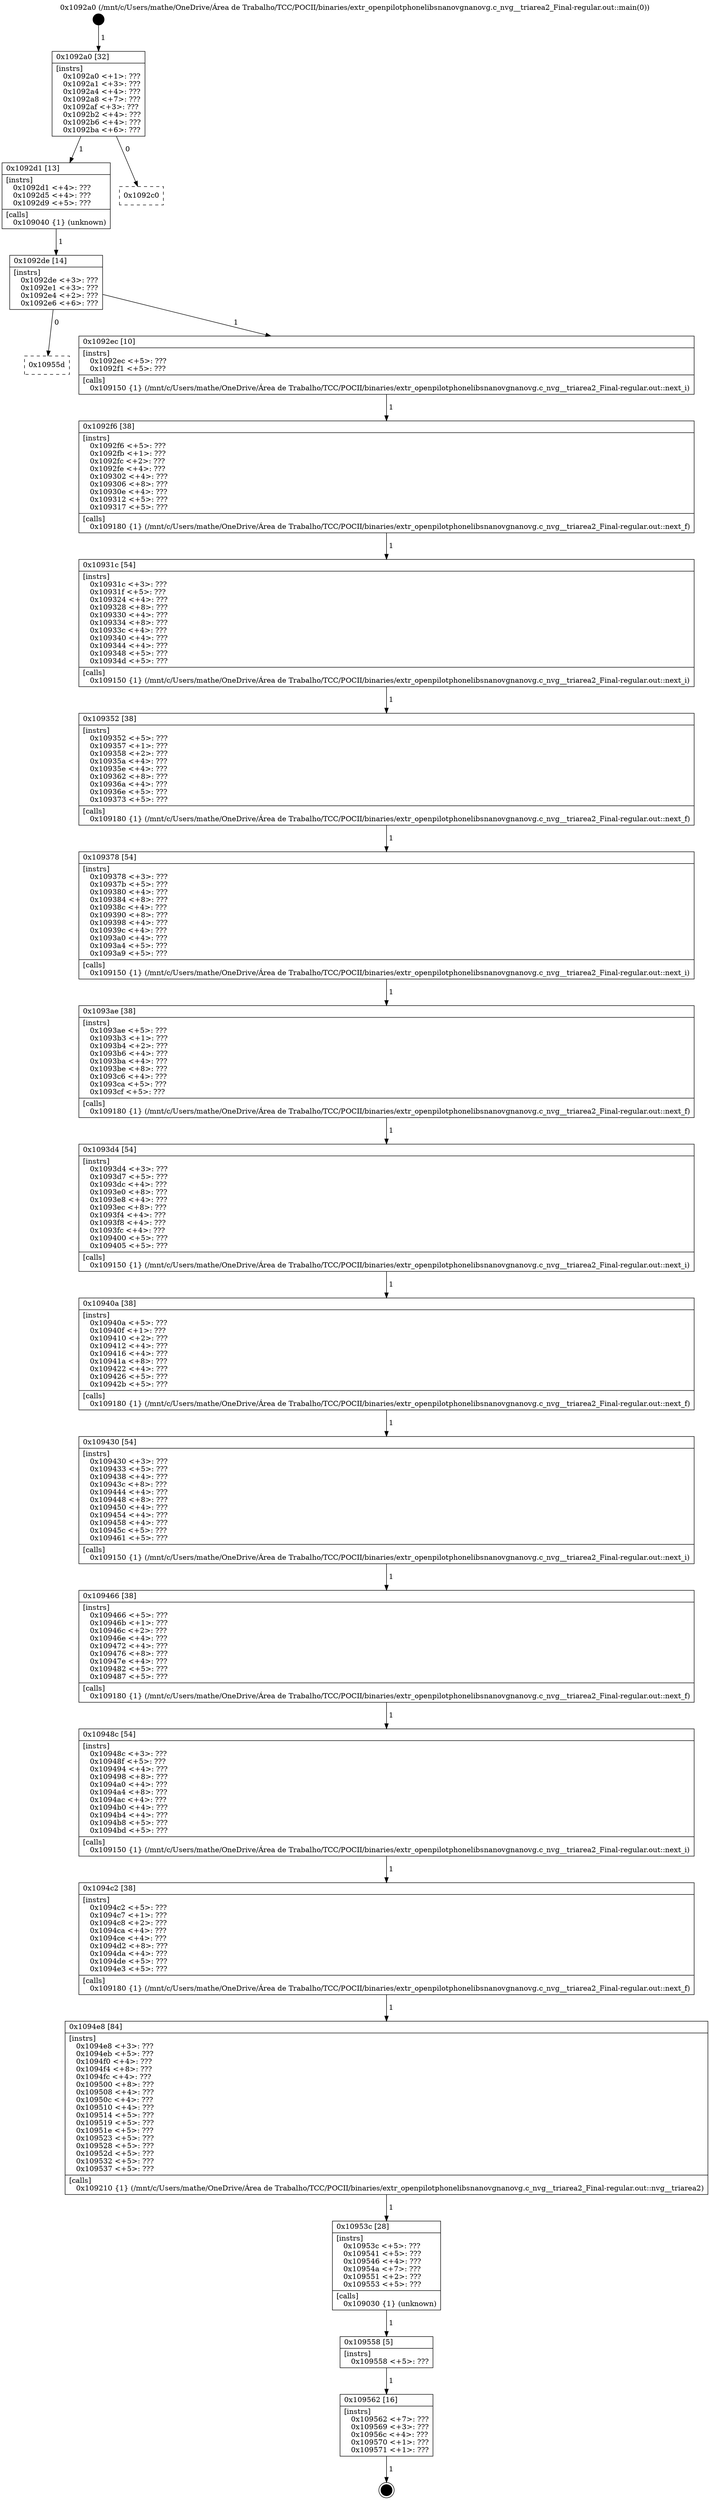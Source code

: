 digraph "0x1092a0" {
  label = "0x1092a0 (/mnt/c/Users/mathe/OneDrive/Área de Trabalho/TCC/POCII/binaries/extr_openpilotphonelibsnanovgnanovg.c_nvg__triarea2_Final-regular.out::main(0))"
  labelloc = "t"
  node[shape=record]

  Entry [label="",width=0.3,height=0.3,shape=circle,fillcolor=black,style=filled]
  "0x1092a0" [label="{
     0x1092a0 [32]\l
     | [instrs]\l
     &nbsp;&nbsp;0x1092a0 \<+1\>: ???\l
     &nbsp;&nbsp;0x1092a1 \<+3\>: ???\l
     &nbsp;&nbsp;0x1092a4 \<+4\>: ???\l
     &nbsp;&nbsp;0x1092a8 \<+7\>: ???\l
     &nbsp;&nbsp;0x1092af \<+3\>: ???\l
     &nbsp;&nbsp;0x1092b2 \<+4\>: ???\l
     &nbsp;&nbsp;0x1092b6 \<+4\>: ???\l
     &nbsp;&nbsp;0x1092ba \<+6\>: ???\l
  }"]
  "0x1092d1" [label="{
     0x1092d1 [13]\l
     | [instrs]\l
     &nbsp;&nbsp;0x1092d1 \<+4\>: ???\l
     &nbsp;&nbsp;0x1092d5 \<+4\>: ???\l
     &nbsp;&nbsp;0x1092d9 \<+5\>: ???\l
     | [calls]\l
     &nbsp;&nbsp;0x109040 \{1\} (unknown)\l
  }"]
  "0x1092c0" [label="{
     0x1092c0\l
  }", style=dashed]
  "0x1092de" [label="{
     0x1092de [14]\l
     | [instrs]\l
     &nbsp;&nbsp;0x1092de \<+3\>: ???\l
     &nbsp;&nbsp;0x1092e1 \<+3\>: ???\l
     &nbsp;&nbsp;0x1092e4 \<+2\>: ???\l
     &nbsp;&nbsp;0x1092e6 \<+6\>: ???\l
  }"]
  "0x10955d" [label="{
     0x10955d\l
  }", style=dashed]
  "0x1092ec" [label="{
     0x1092ec [10]\l
     | [instrs]\l
     &nbsp;&nbsp;0x1092ec \<+5\>: ???\l
     &nbsp;&nbsp;0x1092f1 \<+5\>: ???\l
     | [calls]\l
     &nbsp;&nbsp;0x109150 \{1\} (/mnt/c/Users/mathe/OneDrive/Área de Trabalho/TCC/POCII/binaries/extr_openpilotphonelibsnanovgnanovg.c_nvg__triarea2_Final-regular.out::next_i)\l
  }"]
  Exit [label="",width=0.3,height=0.3,shape=circle,fillcolor=black,style=filled,peripheries=2]
  "0x1092f6" [label="{
     0x1092f6 [38]\l
     | [instrs]\l
     &nbsp;&nbsp;0x1092f6 \<+5\>: ???\l
     &nbsp;&nbsp;0x1092fb \<+1\>: ???\l
     &nbsp;&nbsp;0x1092fc \<+2\>: ???\l
     &nbsp;&nbsp;0x1092fe \<+4\>: ???\l
     &nbsp;&nbsp;0x109302 \<+4\>: ???\l
     &nbsp;&nbsp;0x109306 \<+8\>: ???\l
     &nbsp;&nbsp;0x10930e \<+4\>: ???\l
     &nbsp;&nbsp;0x109312 \<+5\>: ???\l
     &nbsp;&nbsp;0x109317 \<+5\>: ???\l
     | [calls]\l
     &nbsp;&nbsp;0x109180 \{1\} (/mnt/c/Users/mathe/OneDrive/Área de Trabalho/TCC/POCII/binaries/extr_openpilotphonelibsnanovgnanovg.c_nvg__triarea2_Final-regular.out::next_f)\l
  }"]
  "0x10931c" [label="{
     0x10931c [54]\l
     | [instrs]\l
     &nbsp;&nbsp;0x10931c \<+3\>: ???\l
     &nbsp;&nbsp;0x10931f \<+5\>: ???\l
     &nbsp;&nbsp;0x109324 \<+4\>: ???\l
     &nbsp;&nbsp;0x109328 \<+8\>: ???\l
     &nbsp;&nbsp;0x109330 \<+4\>: ???\l
     &nbsp;&nbsp;0x109334 \<+8\>: ???\l
     &nbsp;&nbsp;0x10933c \<+4\>: ???\l
     &nbsp;&nbsp;0x109340 \<+4\>: ???\l
     &nbsp;&nbsp;0x109344 \<+4\>: ???\l
     &nbsp;&nbsp;0x109348 \<+5\>: ???\l
     &nbsp;&nbsp;0x10934d \<+5\>: ???\l
     | [calls]\l
     &nbsp;&nbsp;0x109150 \{1\} (/mnt/c/Users/mathe/OneDrive/Área de Trabalho/TCC/POCII/binaries/extr_openpilotphonelibsnanovgnanovg.c_nvg__triarea2_Final-regular.out::next_i)\l
  }"]
  "0x109352" [label="{
     0x109352 [38]\l
     | [instrs]\l
     &nbsp;&nbsp;0x109352 \<+5\>: ???\l
     &nbsp;&nbsp;0x109357 \<+1\>: ???\l
     &nbsp;&nbsp;0x109358 \<+2\>: ???\l
     &nbsp;&nbsp;0x10935a \<+4\>: ???\l
     &nbsp;&nbsp;0x10935e \<+4\>: ???\l
     &nbsp;&nbsp;0x109362 \<+8\>: ???\l
     &nbsp;&nbsp;0x10936a \<+4\>: ???\l
     &nbsp;&nbsp;0x10936e \<+5\>: ???\l
     &nbsp;&nbsp;0x109373 \<+5\>: ???\l
     | [calls]\l
     &nbsp;&nbsp;0x109180 \{1\} (/mnt/c/Users/mathe/OneDrive/Área de Trabalho/TCC/POCII/binaries/extr_openpilotphonelibsnanovgnanovg.c_nvg__triarea2_Final-regular.out::next_f)\l
  }"]
  "0x109378" [label="{
     0x109378 [54]\l
     | [instrs]\l
     &nbsp;&nbsp;0x109378 \<+3\>: ???\l
     &nbsp;&nbsp;0x10937b \<+5\>: ???\l
     &nbsp;&nbsp;0x109380 \<+4\>: ???\l
     &nbsp;&nbsp;0x109384 \<+8\>: ???\l
     &nbsp;&nbsp;0x10938c \<+4\>: ???\l
     &nbsp;&nbsp;0x109390 \<+8\>: ???\l
     &nbsp;&nbsp;0x109398 \<+4\>: ???\l
     &nbsp;&nbsp;0x10939c \<+4\>: ???\l
     &nbsp;&nbsp;0x1093a0 \<+4\>: ???\l
     &nbsp;&nbsp;0x1093a4 \<+5\>: ???\l
     &nbsp;&nbsp;0x1093a9 \<+5\>: ???\l
     | [calls]\l
     &nbsp;&nbsp;0x109150 \{1\} (/mnt/c/Users/mathe/OneDrive/Área de Trabalho/TCC/POCII/binaries/extr_openpilotphonelibsnanovgnanovg.c_nvg__triarea2_Final-regular.out::next_i)\l
  }"]
  "0x1093ae" [label="{
     0x1093ae [38]\l
     | [instrs]\l
     &nbsp;&nbsp;0x1093ae \<+5\>: ???\l
     &nbsp;&nbsp;0x1093b3 \<+1\>: ???\l
     &nbsp;&nbsp;0x1093b4 \<+2\>: ???\l
     &nbsp;&nbsp;0x1093b6 \<+4\>: ???\l
     &nbsp;&nbsp;0x1093ba \<+4\>: ???\l
     &nbsp;&nbsp;0x1093be \<+8\>: ???\l
     &nbsp;&nbsp;0x1093c6 \<+4\>: ???\l
     &nbsp;&nbsp;0x1093ca \<+5\>: ???\l
     &nbsp;&nbsp;0x1093cf \<+5\>: ???\l
     | [calls]\l
     &nbsp;&nbsp;0x109180 \{1\} (/mnt/c/Users/mathe/OneDrive/Área de Trabalho/TCC/POCII/binaries/extr_openpilotphonelibsnanovgnanovg.c_nvg__triarea2_Final-regular.out::next_f)\l
  }"]
  "0x1093d4" [label="{
     0x1093d4 [54]\l
     | [instrs]\l
     &nbsp;&nbsp;0x1093d4 \<+3\>: ???\l
     &nbsp;&nbsp;0x1093d7 \<+5\>: ???\l
     &nbsp;&nbsp;0x1093dc \<+4\>: ???\l
     &nbsp;&nbsp;0x1093e0 \<+8\>: ???\l
     &nbsp;&nbsp;0x1093e8 \<+4\>: ???\l
     &nbsp;&nbsp;0x1093ec \<+8\>: ???\l
     &nbsp;&nbsp;0x1093f4 \<+4\>: ???\l
     &nbsp;&nbsp;0x1093f8 \<+4\>: ???\l
     &nbsp;&nbsp;0x1093fc \<+4\>: ???\l
     &nbsp;&nbsp;0x109400 \<+5\>: ???\l
     &nbsp;&nbsp;0x109405 \<+5\>: ???\l
     | [calls]\l
     &nbsp;&nbsp;0x109150 \{1\} (/mnt/c/Users/mathe/OneDrive/Área de Trabalho/TCC/POCII/binaries/extr_openpilotphonelibsnanovgnanovg.c_nvg__triarea2_Final-regular.out::next_i)\l
  }"]
  "0x10940a" [label="{
     0x10940a [38]\l
     | [instrs]\l
     &nbsp;&nbsp;0x10940a \<+5\>: ???\l
     &nbsp;&nbsp;0x10940f \<+1\>: ???\l
     &nbsp;&nbsp;0x109410 \<+2\>: ???\l
     &nbsp;&nbsp;0x109412 \<+4\>: ???\l
     &nbsp;&nbsp;0x109416 \<+4\>: ???\l
     &nbsp;&nbsp;0x10941a \<+8\>: ???\l
     &nbsp;&nbsp;0x109422 \<+4\>: ???\l
     &nbsp;&nbsp;0x109426 \<+5\>: ???\l
     &nbsp;&nbsp;0x10942b \<+5\>: ???\l
     | [calls]\l
     &nbsp;&nbsp;0x109180 \{1\} (/mnt/c/Users/mathe/OneDrive/Área de Trabalho/TCC/POCII/binaries/extr_openpilotphonelibsnanovgnanovg.c_nvg__triarea2_Final-regular.out::next_f)\l
  }"]
  "0x109430" [label="{
     0x109430 [54]\l
     | [instrs]\l
     &nbsp;&nbsp;0x109430 \<+3\>: ???\l
     &nbsp;&nbsp;0x109433 \<+5\>: ???\l
     &nbsp;&nbsp;0x109438 \<+4\>: ???\l
     &nbsp;&nbsp;0x10943c \<+8\>: ???\l
     &nbsp;&nbsp;0x109444 \<+4\>: ???\l
     &nbsp;&nbsp;0x109448 \<+8\>: ???\l
     &nbsp;&nbsp;0x109450 \<+4\>: ???\l
     &nbsp;&nbsp;0x109454 \<+4\>: ???\l
     &nbsp;&nbsp;0x109458 \<+4\>: ???\l
     &nbsp;&nbsp;0x10945c \<+5\>: ???\l
     &nbsp;&nbsp;0x109461 \<+5\>: ???\l
     | [calls]\l
     &nbsp;&nbsp;0x109150 \{1\} (/mnt/c/Users/mathe/OneDrive/Área de Trabalho/TCC/POCII/binaries/extr_openpilotphonelibsnanovgnanovg.c_nvg__triarea2_Final-regular.out::next_i)\l
  }"]
  "0x109466" [label="{
     0x109466 [38]\l
     | [instrs]\l
     &nbsp;&nbsp;0x109466 \<+5\>: ???\l
     &nbsp;&nbsp;0x10946b \<+1\>: ???\l
     &nbsp;&nbsp;0x10946c \<+2\>: ???\l
     &nbsp;&nbsp;0x10946e \<+4\>: ???\l
     &nbsp;&nbsp;0x109472 \<+4\>: ???\l
     &nbsp;&nbsp;0x109476 \<+8\>: ???\l
     &nbsp;&nbsp;0x10947e \<+4\>: ???\l
     &nbsp;&nbsp;0x109482 \<+5\>: ???\l
     &nbsp;&nbsp;0x109487 \<+5\>: ???\l
     | [calls]\l
     &nbsp;&nbsp;0x109180 \{1\} (/mnt/c/Users/mathe/OneDrive/Área de Trabalho/TCC/POCII/binaries/extr_openpilotphonelibsnanovgnanovg.c_nvg__triarea2_Final-regular.out::next_f)\l
  }"]
  "0x10948c" [label="{
     0x10948c [54]\l
     | [instrs]\l
     &nbsp;&nbsp;0x10948c \<+3\>: ???\l
     &nbsp;&nbsp;0x10948f \<+5\>: ???\l
     &nbsp;&nbsp;0x109494 \<+4\>: ???\l
     &nbsp;&nbsp;0x109498 \<+8\>: ???\l
     &nbsp;&nbsp;0x1094a0 \<+4\>: ???\l
     &nbsp;&nbsp;0x1094a4 \<+8\>: ???\l
     &nbsp;&nbsp;0x1094ac \<+4\>: ???\l
     &nbsp;&nbsp;0x1094b0 \<+4\>: ???\l
     &nbsp;&nbsp;0x1094b4 \<+4\>: ???\l
     &nbsp;&nbsp;0x1094b8 \<+5\>: ???\l
     &nbsp;&nbsp;0x1094bd \<+5\>: ???\l
     | [calls]\l
     &nbsp;&nbsp;0x109150 \{1\} (/mnt/c/Users/mathe/OneDrive/Área de Trabalho/TCC/POCII/binaries/extr_openpilotphonelibsnanovgnanovg.c_nvg__triarea2_Final-regular.out::next_i)\l
  }"]
  "0x1094c2" [label="{
     0x1094c2 [38]\l
     | [instrs]\l
     &nbsp;&nbsp;0x1094c2 \<+5\>: ???\l
     &nbsp;&nbsp;0x1094c7 \<+1\>: ???\l
     &nbsp;&nbsp;0x1094c8 \<+2\>: ???\l
     &nbsp;&nbsp;0x1094ca \<+4\>: ???\l
     &nbsp;&nbsp;0x1094ce \<+4\>: ???\l
     &nbsp;&nbsp;0x1094d2 \<+8\>: ???\l
     &nbsp;&nbsp;0x1094da \<+4\>: ???\l
     &nbsp;&nbsp;0x1094de \<+5\>: ???\l
     &nbsp;&nbsp;0x1094e3 \<+5\>: ???\l
     | [calls]\l
     &nbsp;&nbsp;0x109180 \{1\} (/mnt/c/Users/mathe/OneDrive/Área de Trabalho/TCC/POCII/binaries/extr_openpilotphonelibsnanovgnanovg.c_nvg__triarea2_Final-regular.out::next_f)\l
  }"]
  "0x1094e8" [label="{
     0x1094e8 [84]\l
     | [instrs]\l
     &nbsp;&nbsp;0x1094e8 \<+3\>: ???\l
     &nbsp;&nbsp;0x1094eb \<+5\>: ???\l
     &nbsp;&nbsp;0x1094f0 \<+4\>: ???\l
     &nbsp;&nbsp;0x1094f4 \<+8\>: ???\l
     &nbsp;&nbsp;0x1094fc \<+4\>: ???\l
     &nbsp;&nbsp;0x109500 \<+8\>: ???\l
     &nbsp;&nbsp;0x109508 \<+4\>: ???\l
     &nbsp;&nbsp;0x10950c \<+4\>: ???\l
     &nbsp;&nbsp;0x109510 \<+4\>: ???\l
     &nbsp;&nbsp;0x109514 \<+5\>: ???\l
     &nbsp;&nbsp;0x109519 \<+5\>: ???\l
     &nbsp;&nbsp;0x10951e \<+5\>: ???\l
     &nbsp;&nbsp;0x109523 \<+5\>: ???\l
     &nbsp;&nbsp;0x109528 \<+5\>: ???\l
     &nbsp;&nbsp;0x10952d \<+5\>: ???\l
     &nbsp;&nbsp;0x109532 \<+5\>: ???\l
     &nbsp;&nbsp;0x109537 \<+5\>: ???\l
     | [calls]\l
     &nbsp;&nbsp;0x109210 \{1\} (/mnt/c/Users/mathe/OneDrive/Área de Trabalho/TCC/POCII/binaries/extr_openpilotphonelibsnanovgnanovg.c_nvg__triarea2_Final-regular.out::nvg__triarea2)\l
  }"]
  "0x10953c" [label="{
     0x10953c [28]\l
     | [instrs]\l
     &nbsp;&nbsp;0x10953c \<+5\>: ???\l
     &nbsp;&nbsp;0x109541 \<+5\>: ???\l
     &nbsp;&nbsp;0x109546 \<+4\>: ???\l
     &nbsp;&nbsp;0x10954a \<+7\>: ???\l
     &nbsp;&nbsp;0x109551 \<+2\>: ???\l
     &nbsp;&nbsp;0x109553 \<+5\>: ???\l
     | [calls]\l
     &nbsp;&nbsp;0x109030 \{1\} (unknown)\l
  }"]
  "0x109558" [label="{
     0x109558 [5]\l
     | [instrs]\l
     &nbsp;&nbsp;0x109558 \<+5\>: ???\l
  }"]
  "0x109562" [label="{
     0x109562 [16]\l
     | [instrs]\l
     &nbsp;&nbsp;0x109562 \<+7\>: ???\l
     &nbsp;&nbsp;0x109569 \<+3\>: ???\l
     &nbsp;&nbsp;0x10956c \<+4\>: ???\l
     &nbsp;&nbsp;0x109570 \<+1\>: ???\l
     &nbsp;&nbsp;0x109571 \<+1\>: ???\l
  }"]
  Entry -> "0x1092a0" [label=" 1"]
  "0x1092a0" -> "0x1092d1" [label=" 1"]
  "0x1092a0" -> "0x1092c0" [label=" 0"]
  "0x1092d1" -> "0x1092de" [label=" 1"]
  "0x1092de" -> "0x10955d" [label=" 0"]
  "0x1092de" -> "0x1092ec" [label=" 1"]
  "0x109562" -> Exit [label=" 1"]
  "0x1092ec" -> "0x1092f6" [label=" 1"]
  "0x1092f6" -> "0x10931c" [label=" 1"]
  "0x10931c" -> "0x109352" [label=" 1"]
  "0x109352" -> "0x109378" [label=" 1"]
  "0x109378" -> "0x1093ae" [label=" 1"]
  "0x1093ae" -> "0x1093d4" [label=" 1"]
  "0x1093d4" -> "0x10940a" [label=" 1"]
  "0x10940a" -> "0x109430" [label=" 1"]
  "0x109430" -> "0x109466" [label=" 1"]
  "0x109466" -> "0x10948c" [label=" 1"]
  "0x10948c" -> "0x1094c2" [label=" 1"]
  "0x1094c2" -> "0x1094e8" [label=" 1"]
  "0x1094e8" -> "0x10953c" [label=" 1"]
  "0x10953c" -> "0x109558" [label=" 1"]
  "0x109558" -> "0x109562" [label=" 1"]
}
